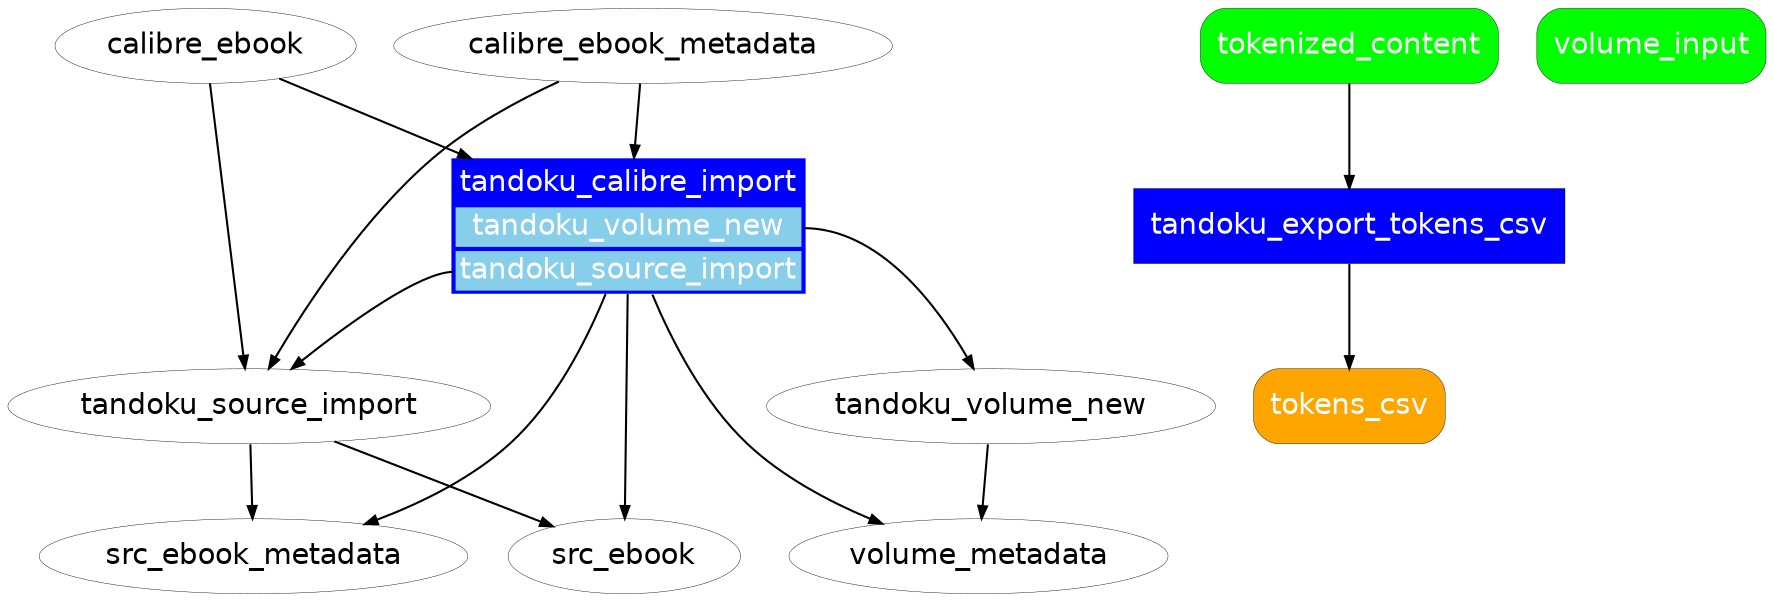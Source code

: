 # TODO: consider generating this from spreadsheet data using PSGraph
# (or create workflow definition in YAML, import to spreadsheet and generate graph from YAML)
digraph {
    graph [fontname="Helvetica"];
    node [fontname="Helvetica" penwidth=0.2];
    edge [fontname="Helvetica" arrowsize="0.6"];

# subprocess example
    calibre_ebook
    calibre_ebook_metadata

    tandoku_calibre_import[shape=plain style=filled fillcolor=blue fontcolor=white label=<
<TABLE BORDER="0">
    <TR><TD>tandoku_calibre_import</TD></TR>
    <TR><TD BGCOLOR="skyblue" PORT="p1">tandoku_volume_new</TD></TR>
    <TR><TD BGCOLOR="skyblue" PORT="p2">tandoku_source_import</TD></TR>
</TABLE>
>]
    tandoku_volume_new
    tandoku_source_import

    src_ebook
    src_ebook_metadata

    calibre_ebook -> tandoku_calibre_import
    calibre_ebook_metadata -> tandoku_calibre_import
    tandoku_source_import -> src_ebook
    tandoku_source_import -> src_ebook_metadata
    tandoku_volume_new -> volume_metadata

    tandoku_calibre_import:p1 -> tandoku_volume_new
    tandoku_calibre_import:p2 -> tandoku_source_import

    # duplicate inputs/outputs
    calibre_ebook -> tandoku_source_import
    calibre_ebook_metadata -> tandoku_source_import
    tandoku_calibre_import -> src_ebook
    tandoku_calibre_import -> src_ebook_metadata
    tandoku_calibre_import -> volume_metadata
# end subprocess example

    # processes
    node [shape=rect style="filled" fillcolor=blue fontcolor=white];
    # TODO: align to new module-based API structure
    #tandoku_new_volume

    tandoku_export_tokens_csv

    #tandoku_import
    
    ## source processes
    #tandoku_source_import

    ## film processes (subtitles, video)
    #tandoku_subtitles_init
    #tandoku_subtitles_clean
    #tandoku_subtitles_align
    #tandoku_subtitles_finalize
    #tandoku_subtitles_contentgen

    #tandoku_subtitles_subs2cia_export
    #tandoku_subtitles_subs2cia_process
    #tandoku_subtitles_subs2cia_import

    #tandoku_video_init
    #tandoku_video_clean
    #tandoku_video_finalize
    #tandoku_video_export

    #tandoku_content_transform_film

    ## content processes
    #tandoku_content_merge
    #tandoku_content_finalize
    #tandoku_content_tokenize

    ## markdown, kindle processses
    #tandoku_markdown_export
    #tandoku_kindle_generate

    # artifacts
    node [shape=rect style="filled,rounded" fillcolor=orange];
    #volume_tdkv

    #initial_content
    #transformed_content
    #merged_content
    #tokenized_content
    #final_content

    #images

    #audio_clips

    tokens_csv

    ## film artifacts
    #external_subtitle
    #src_subtitle
    #initial_subtitle
    #clean_subtitle
    #aligned_subtitle
    #final_subtitle

    #external_video
    #src_video
    #initial_video
    #clean_video
    #final_video

    #exported_video
    #exported_subtitles

    #subs2cia_subtitle
    #temp_subs2cia_tsv
    #temp_audio_clips
    #temp_images
    #subs2cia_content

    ## markdown, kindle
    #exported_markdown
    #exported_kindle_book

    # user input
    node [shape=rect style="filled,rounded" fillcolor=green];
    volume_input

    # edges
    #volume_input -> tandoku_new_volume
    #tandoku_new_volume -> volume_tdkv

    tokenized_content -> tandoku_export_tokens_csv
    tandoku_export_tokens_csv -> tokens_csv

    #external_subtitle -> tandoku_import
    #external_video -> tandoku_import
    #volume_tdkv -> tandoku_import
    #tandoku_import -> tandoku_source_import
    #tandoku_import -> tandoku_subtitles_init
    #tandoku_import -> tandoku_video_init

    #volume_tdkv -> tandoku_source_import

    ## film edges
    #external_subtitle -> tandoku_source_import
    #tandoku_source_import -> src_subtitle
    #src_subtitle -> tandoku_subtitles_init
    #volume_tdkv -> tandoku_subtitles_init
    #tandoku_subtitles_init -> initial_subtitle
    #initial_subtitle -> tandoku_subtitles_clean
    #tandoku_subtitles_clean -> clean_subtitle

    #external_video -> tandoku_source_import
    #tandoku_source_import -> src_video
    #src_video -> tandoku_video_init
    #volume_tdkv -> tandoku_video_init
    #tandoku_video_init -> initial_video
    #initial_video -> tandoku_video_clean
    #tandoku_video_clean -> clean_video
    #clean_video -> tandoku_video_finalize
    #tandoku_video_finalize -> final_video

    #clean_subtitle -> tandoku_subtitles_align
    #final_video -> tandoku_subtitles_align
    #tandoku_subtitles_align -> aligned_subtitle
    #aligned_subtitle -> tandoku_subtitles_finalize
    #tandoku_subtitles_finalize -> final_subtitle

    #final_subtitle -> tandoku_video_export
    #final_video -> tandoku_video_export
    #tandoku_video_export -> exported_video
    #tandoku_video_export -> exported_subtitles

    #final_subtitle -> tandoku_subtitles_contentgen
    #tandoku_subtitles_contentgen -> initial_content

    #initial_content -> tandoku_content_transform_film
    #tandoku_content_transform_film -> transformed_content

    # merged_content -> tandoku_subtitles_subs2cia_export
    # tandoku_subtitles_subs2cia_export -> subs2cia_subtitle
    # subs2cia_subtitle -> tandoku_subtitles_subs2cia_process
    # final_video -> tandoku_subtitles_subs2cia_process
    # tandoku_subtitles_subs2cia_process -> temp_subs2cia_tsv
    # tandoku_subtitles_subs2cia_process -> temp_audio_clips
    # tandoku_subtitles_subs2cia_process -> temp_images
    # temp_subs2cia_tsv -> tandoku_subtitles_subs2cia_import
    # temp_audio_clips -> tandoku_subtitles_subs2cia_import
    # temp_images -> tandoku_subtitles_subs2cia_import
    # tandoku_subtitles_subs2cia_import -> audio_clips
    # tandoku_subtitles_subs2cia_import -> images
    # tandoku_subtitles_subs2cia_import -> subs2cia_content
    # subs2cia_content -> tandoku_content_finalize

    ## general content edges
    #transformed_content -> tandoku_content_merge
    #tandoku_content_merge -> merged_content
    #merged_content -> tandoku_content_finalize
    #tandoku_content_finalize -> final_content

    #final_content -> tandoku_content_tokenize
    #tandoku_content_tokenize -> tokenized_content

    ## markdown export
    #final_content -> tandoku_markdown_export
    #images -> tandoku_markdown_export
    #tandoku_markdown_export -> exported_markdown

    ## kindle export
    #exported_markdown -> tandoku_kindle_generate
    #tandoku_kindle_generate -> exported_kindle_book
}